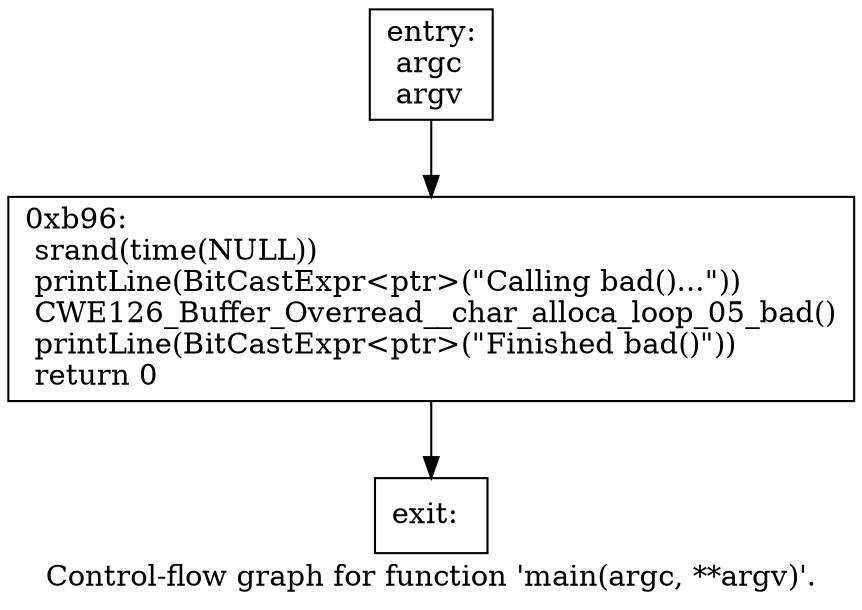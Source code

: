 digraph "Control-flow graph for function 'main(argc, **argv)'." {
  label="Control-flow graph for function 'main(argc, **argv)'.";
  node [shape=record];

  Node06F9F380 [label="{entry:\l  argc\l  argv\l}"];
  Node06F9F380 -> Node06F9F020;
  Node06F9F020 [label="{0xb96:\l  srand(time(NULL))\l  printLine(BitCastExpr\<ptr\>(\"Calling bad()...\"))\l  CWE126_Buffer_Overread__char_alloca_loop_05_bad()\l  printLine(BitCastExpr\<ptr\>(\"Finished bad()\"))\l  return 0\l}"];
  Node06F9F020 -> Node06F9ED98;
  Node06F9ED98 [label="{exit:\l}"];

}
